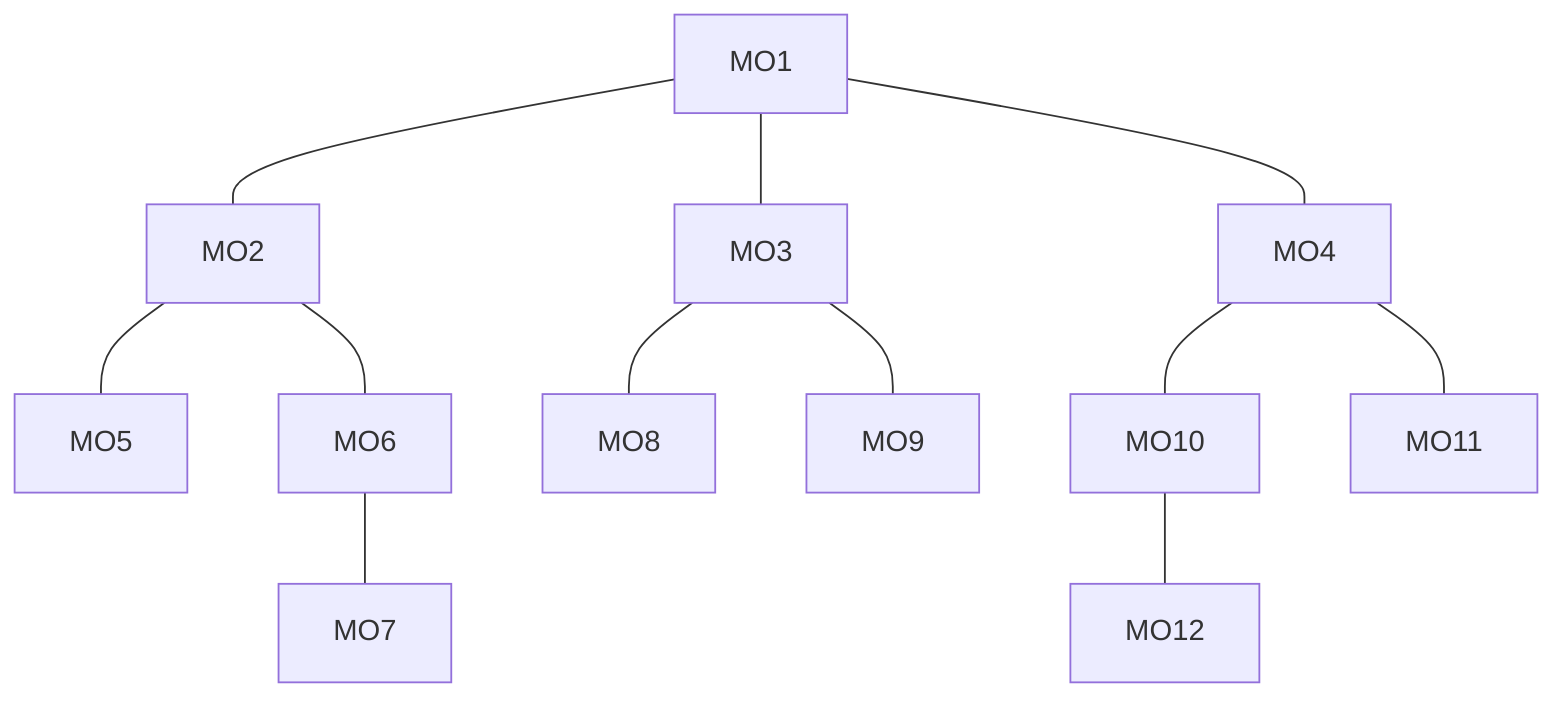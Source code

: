 graph TB
    MO1 --- MO2
    MO1 --- MO3
    MO1 --- MO4
    MO2 --- MO5
    MO2 --- MO6
    MO6 --- MO7
    MO3 --- MO8
    MO3 --- MO9
    MO4 --- MO10
    MO4 --- MO11
    MO10 --- MO12